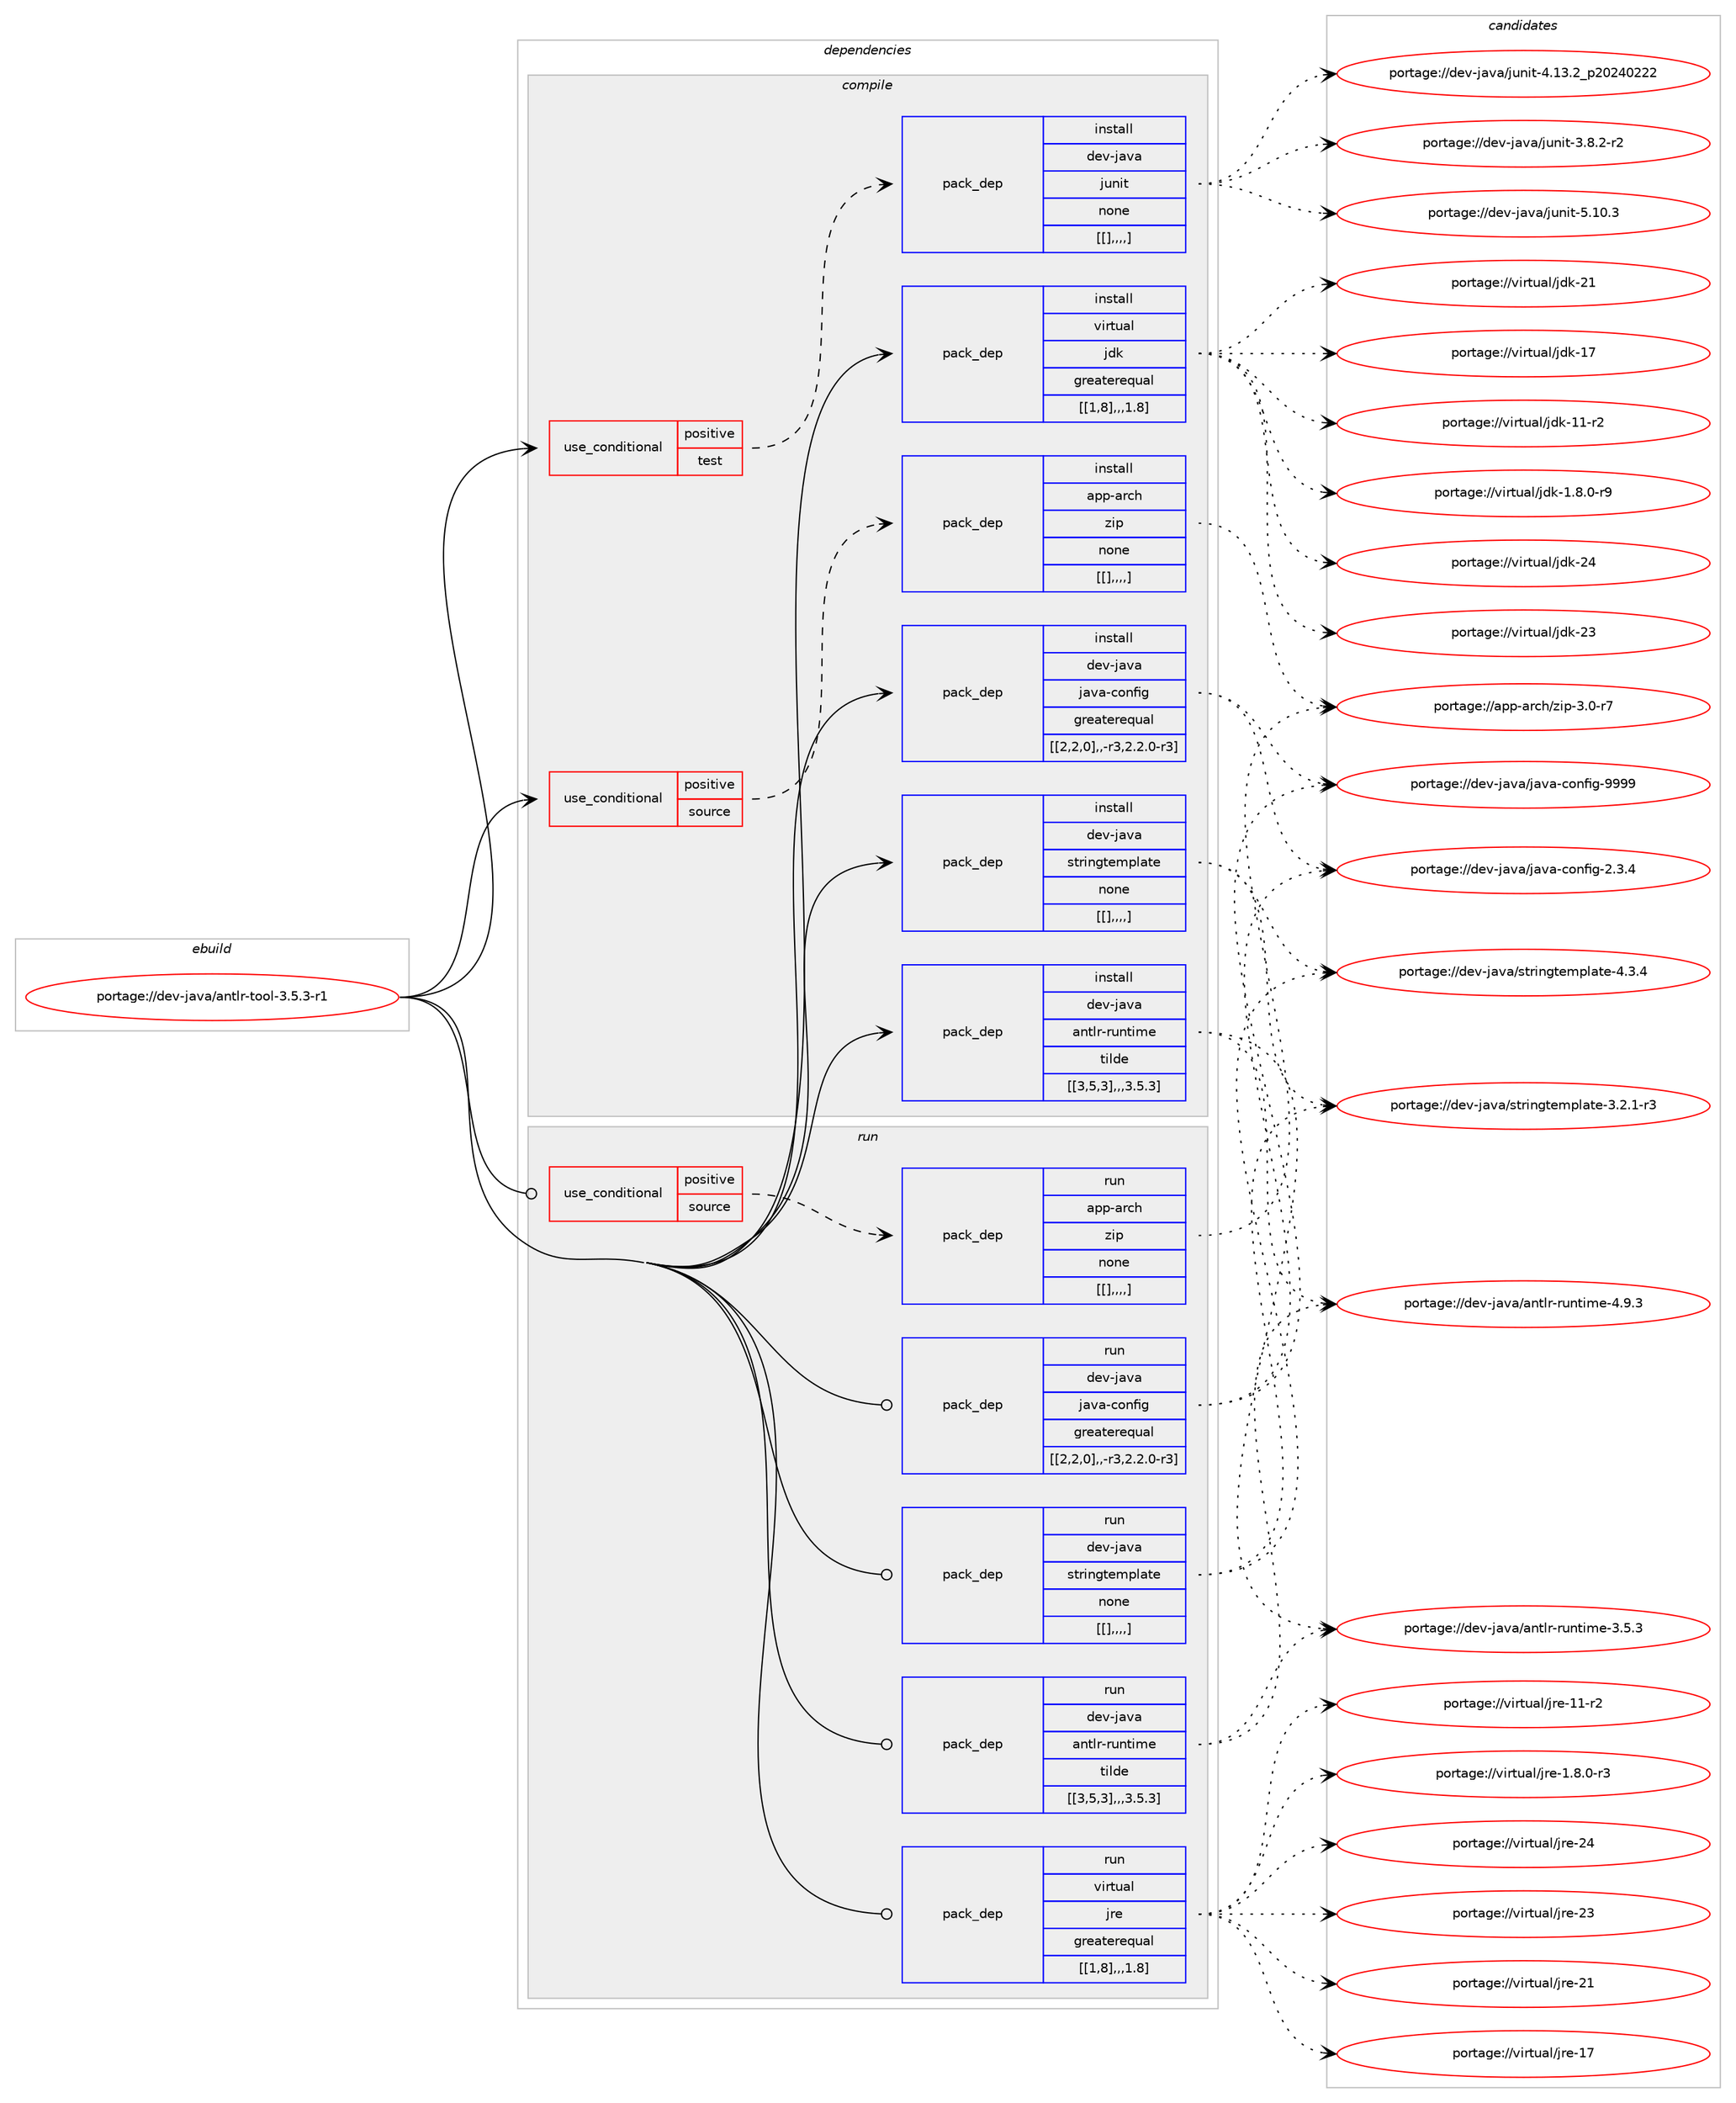 digraph prolog {

# *************
# Graph options
# *************

newrank=true;
concentrate=true;
compound=true;
graph [rankdir=LR,fontname=Helvetica,fontsize=10,ranksep=1.5];#, ranksep=2.5, nodesep=0.2];
edge  [arrowhead=vee];
node  [fontname=Helvetica,fontsize=10];

# **********
# The ebuild
# **********

subgraph cluster_leftcol {
color=gray;
label=<<i>ebuild</i>>;
id [label="portage://dev-java/antlr-tool-3.5.3-r1", color=red, width=4, href="../dev-java/antlr-tool-3.5.3-r1.svg"];
}

# ****************
# The dependencies
# ****************

subgraph cluster_midcol {
color=gray;
label=<<i>dependencies</i>>;
subgraph cluster_compile {
fillcolor="#eeeeee";
style=filled;
label=<<i>compile</i>>;
subgraph cond23249 {
dependency95962 [label=<<TABLE BORDER="0" CELLBORDER="1" CELLSPACING="0" CELLPADDING="4"><TR><TD ROWSPAN="3" CELLPADDING="10">use_conditional</TD></TR><TR><TD>positive</TD></TR><TR><TD>source</TD></TR></TABLE>>, shape=none, color=red];
subgraph pack71633 {
dependency96021 [label=<<TABLE BORDER="0" CELLBORDER="1" CELLSPACING="0" CELLPADDING="4" WIDTH="220"><TR><TD ROWSPAN="6" CELLPADDING="30">pack_dep</TD></TR><TR><TD WIDTH="110">install</TD></TR><TR><TD>app-arch</TD></TR><TR><TD>zip</TD></TR><TR><TD>none</TD></TR><TR><TD>[[],,,,]</TD></TR></TABLE>>, shape=none, color=blue];
}
dependency95962:e -> dependency96021:w [weight=20,style="dashed",arrowhead="vee"];
}
id:e -> dependency95962:w [weight=20,style="solid",arrowhead="vee"];
subgraph cond23258 {
dependency96047 [label=<<TABLE BORDER="0" CELLBORDER="1" CELLSPACING="0" CELLPADDING="4"><TR><TD ROWSPAN="3" CELLPADDING="10">use_conditional</TD></TR><TR><TD>positive</TD></TR><TR><TD>test</TD></TR></TABLE>>, shape=none, color=red];
subgraph pack71705 {
dependency96088 [label=<<TABLE BORDER="0" CELLBORDER="1" CELLSPACING="0" CELLPADDING="4" WIDTH="220"><TR><TD ROWSPAN="6" CELLPADDING="30">pack_dep</TD></TR><TR><TD WIDTH="110">install</TD></TR><TR><TD>dev-java</TD></TR><TR><TD>junit</TD></TR><TR><TD>none</TD></TR><TR><TD>[[],,,,]</TD></TR></TABLE>>, shape=none, color=blue];
}
dependency96047:e -> dependency96088:w [weight=20,style="dashed",arrowhead="vee"];
}
id:e -> dependency96047:w [weight=20,style="solid",arrowhead="vee"];
subgraph pack71768 {
dependency96156 [label=<<TABLE BORDER="0" CELLBORDER="1" CELLSPACING="0" CELLPADDING="4" WIDTH="220"><TR><TD ROWSPAN="6" CELLPADDING="30">pack_dep</TD></TR><TR><TD WIDTH="110">install</TD></TR><TR><TD>dev-java</TD></TR><TR><TD>antlr-runtime</TD></TR><TR><TD>tilde</TD></TR><TR><TD>[[3,5,3],,,3.5.3]</TD></TR></TABLE>>, shape=none, color=blue];
}
id:e -> dependency96156:w [weight=20,style="solid",arrowhead="vee"];
subgraph pack71773 {
dependency96181 [label=<<TABLE BORDER="0" CELLBORDER="1" CELLSPACING="0" CELLPADDING="4" WIDTH="220"><TR><TD ROWSPAN="6" CELLPADDING="30">pack_dep</TD></TR><TR><TD WIDTH="110">install</TD></TR><TR><TD>dev-java</TD></TR><TR><TD>java-config</TD></TR><TR><TD>greaterequal</TD></TR><TR><TD>[[2,2,0],,-r3,2.2.0-r3]</TD></TR></TABLE>>, shape=none, color=blue];
}
id:e -> dependency96181:w [weight=20,style="solid",arrowhead="vee"];
subgraph pack71855 {
dependency96253 [label=<<TABLE BORDER="0" CELLBORDER="1" CELLSPACING="0" CELLPADDING="4" WIDTH="220"><TR><TD ROWSPAN="6" CELLPADDING="30">pack_dep</TD></TR><TR><TD WIDTH="110">install</TD></TR><TR><TD>dev-java</TD></TR><TR><TD>stringtemplate</TD></TR><TR><TD>none</TD></TR><TR><TD>[[],,,,]</TD></TR></TABLE>>, shape=none, color=blue];
}
id:e -> dependency96253:w [weight=20,style="solid",arrowhead="vee"];
subgraph pack71873 {
dependency96292 [label=<<TABLE BORDER="0" CELLBORDER="1" CELLSPACING="0" CELLPADDING="4" WIDTH="220"><TR><TD ROWSPAN="6" CELLPADDING="30">pack_dep</TD></TR><TR><TD WIDTH="110">install</TD></TR><TR><TD>virtual</TD></TR><TR><TD>jdk</TD></TR><TR><TD>greaterequal</TD></TR><TR><TD>[[1,8],,,1.8]</TD></TR></TABLE>>, shape=none, color=blue];
}
id:e -> dependency96292:w [weight=20,style="solid",arrowhead="vee"];
}
subgraph cluster_compileandrun {
fillcolor="#eeeeee";
style=filled;
label=<<i>compile and run</i>>;
}
subgraph cluster_run {
fillcolor="#eeeeee";
style=filled;
label=<<i>run</i>>;
subgraph cond23290 {
dependency96375 [label=<<TABLE BORDER="0" CELLBORDER="1" CELLSPACING="0" CELLPADDING="4"><TR><TD ROWSPAN="3" CELLPADDING="10">use_conditional</TD></TR><TR><TD>positive</TD></TR><TR><TD>source</TD></TR></TABLE>>, shape=none, color=red];
subgraph pack71983 {
dependency96404 [label=<<TABLE BORDER="0" CELLBORDER="1" CELLSPACING="0" CELLPADDING="4" WIDTH="220"><TR><TD ROWSPAN="6" CELLPADDING="30">pack_dep</TD></TR><TR><TD WIDTH="110">run</TD></TR><TR><TD>app-arch</TD></TR><TR><TD>zip</TD></TR><TR><TD>none</TD></TR><TR><TD>[[],,,,]</TD></TR></TABLE>>, shape=none, color=blue];
}
dependency96375:e -> dependency96404:w [weight=20,style="dashed",arrowhead="vee"];
}
id:e -> dependency96375:w [weight=20,style="solid",arrowhead="odot"];
subgraph pack71985 {
dependency96453 [label=<<TABLE BORDER="0" CELLBORDER="1" CELLSPACING="0" CELLPADDING="4" WIDTH="220"><TR><TD ROWSPAN="6" CELLPADDING="30">pack_dep</TD></TR><TR><TD WIDTH="110">run</TD></TR><TR><TD>dev-java</TD></TR><TR><TD>antlr-runtime</TD></TR><TR><TD>tilde</TD></TR><TR><TD>[[3,5,3],,,3.5.3]</TD></TR></TABLE>>, shape=none, color=blue];
}
id:e -> dependency96453:w [weight=20,style="solid",arrowhead="odot"];
subgraph pack72028 {
dependency96456 [label=<<TABLE BORDER="0" CELLBORDER="1" CELLSPACING="0" CELLPADDING="4" WIDTH="220"><TR><TD ROWSPAN="6" CELLPADDING="30">pack_dep</TD></TR><TR><TD WIDTH="110">run</TD></TR><TR><TD>dev-java</TD></TR><TR><TD>java-config</TD></TR><TR><TD>greaterequal</TD></TR><TR><TD>[[2,2,0],,-r3,2.2.0-r3]</TD></TR></TABLE>>, shape=none, color=blue];
}
id:e -> dependency96456:w [weight=20,style="solid",arrowhead="odot"];
subgraph pack72032 {
dependency96470 [label=<<TABLE BORDER="0" CELLBORDER="1" CELLSPACING="0" CELLPADDING="4" WIDTH="220"><TR><TD ROWSPAN="6" CELLPADDING="30">pack_dep</TD></TR><TR><TD WIDTH="110">run</TD></TR><TR><TD>dev-java</TD></TR><TR><TD>stringtemplate</TD></TR><TR><TD>none</TD></TR><TR><TD>[[],,,,]</TD></TR></TABLE>>, shape=none, color=blue];
}
id:e -> dependency96470:w [weight=20,style="solid",arrowhead="odot"];
subgraph pack72080 {
dependency96519 [label=<<TABLE BORDER="0" CELLBORDER="1" CELLSPACING="0" CELLPADDING="4" WIDTH="220"><TR><TD ROWSPAN="6" CELLPADDING="30">pack_dep</TD></TR><TR><TD WIDTH="110">run</TD></TR><TR><TD>virtual</TD></TR><TR><TD>jre</TD></TR><TR><TD>greaterequal</TD></TR><TR><TD>[[1,8],,,1.8]</TD></TR></TABLE>>, shape=none, color=blue];
}
id:e -> dependency96519:w [weight=20,style="solid",arrowhead="odot"];
}
}

# **************
# The candidates
# **************

subgraph cluster_choices {
rank=same;
color=gray;
label=<<i>candidates</i>>;

subgraph choice70728 {
color=black;
nodesep=1;
choice9711211245971149910447122105112455146484511455 [label="portage://app-arch/zip-3.0-r7", color=red, width=4,href="../app-arch/zip-3.0-r7.svg"];
dependency96021:e -> choice9711211245971149910447122105112455146484511455:w [style=dotted,weight="100"];
}
subgraph choice70731 {
color=black;
nodesep=1;
choice1001011184510697118974710611711010511645534649484651 [label="portage://dev-java/junit-5.10.3", color=red, width=4,href="../dev-java/junit-5.10.3.svg"];
choice1001011184510697118974710611711010511645524649514650951125048505248505050 [label="portage://dev-java/junit-4.13.2_p20240222", color=red, width=4,href="../dev-java/junit-4.13.2_p20240222.svg"];
choice100101118451069711897471061171101051164551465646504511450 [label="portage://dev-java/junit-3.8.2-r2", color=red, width=4,href="../dev-java/junit-3.8.2-r2.svg"];
dependency96088:e -> choice1001011184510697118974710611711010511645534649484651:w [style=dotted,weight="100"];
dependency96088:e -> choice1001011184510697118974710611711010511645524649514650951125048505248505050:w [style=dotted,weight="100"];
dependency96088:e -> choice100101118451069711897471061171101051164551465646504511450:w [style=dotted,weight="100"];
}
subgraph choice70751 {
color=black;
nodesep=1;
choice100101118451069711897479711011610811445114117110116105109101455246574651 [label="portage://dev-java/antlr-runtime-4.9.3", color=red, width=4,href="../dev-java/antlr-runtime-4.9.3.svg"];
choice100101118451069711897479711011610811445114117110116105109101455146534651 [label="portage://dev-java/antlr-runtime-3.5.3", color=red, width=4,href="../dev-java/antlr-runtime-3.5.3.svg"];
dependency96156:e -> choice100101118451069711897479711011610811445114117110116105109101455246574651:w [style=dotted,weight="100"];
dependency96156:e -> choice100101118451069711897479711011610811445114117110116105109101455146534651:w [style=dotted,weight="100"];
}
subgraph choice70756 {
color=black;
nodesep=1;
choice10010111845106971189747106971189745991111101021051034557575757 [label="portage://dev-java/java-config-9999", color=red, width=4,href="../dev-java/java-config-9999.svg"];
choice1001011184510697118974710697118974599111110102105103455046514652 [label="portage://dev-java/java-config-2.3.4", color=red, width=4,href="../dev-java/java-config-2.3.4.svg"];
dependency96181:e -> choice10010111845106971189747106971189745991111101021051034557575757:w [style=dotted,weight="100"];
dependency96181:e -> choice1001011184510697118974710697118974599111110102105103455046514652:w [style=dotted,weight="100"];
}
subgraph choice70759 {
color=black;
nodesep=1;
choice1001011184510697118974711511611410511010311610110911210897116101455246514652 [label="portage://dev-java/stringtemplate-4.3.4", color=red, width=4,href="../dev-java/stringtemplate-4.3.4.svg"];
choice10010111845106971189747115116114105110103116101109112108971161014551465046494511451 [label="portage://dev-java/stringtemplate-3.2.1-r3", color=red, width=4,href="../dev-java/stringtemplate-3.2.1-r3.svg"];
dependency96253:e -> choice1001011184510697118974711511611410511010311610110911210897116101455246514652:w [style=dotted,weight="100"];
dependency96253:e -> choice10010111845106971189747115116114105110103116101109112108971161014551465046494511451:w [style=dotted,weight="100"];
}
subgraph choice70771 {
color=black;
nodesep=1;
choice1181051141161179710847106100107455052 [label="portage://virtual/jdk-24", color=red, width=4,href="../virtual/jdk-24.svg"];
choice1181051141161179710847106100107455051 [label="portage://virtual/jdk-23", color=red, width=4,href="../virtual/jdk-23.svg"];
choice1181051141161179710847106100107455049 [label="portage://virtual/jdk-21", color=red, width=4,href="../virtual/jdk-21.svg"];
choice1181051141161179710847106100107454955 [label="portage://virtual/jdk-17", color=red, width=4,href="../virtual/jdk-17.svg"];
choice11810511411611797108471061001074549494511450 [label="portage://virtual/jdk-11-r2", color=red, width=4,href="../virtual/jdk-11-r2.svg"];
choice11810511411611797108471061001074549465646484511457 [label="portage://virtual/jdk-1.8.0-r9", color=red, width=4,href="../virtual/jdk-1.8.0-r9.svg"];
dependency96292:e -> choice1181051141161179710847106100107455052:w [style=dotted,weight="100"];
dependency96292:e -> choice1181051141161179710847106100107455051:w [style=dotted,weight="100"];
dependency96292:e -> choice1181051141161179710847106100107455049:w [style=dotted,weight="100"];
dependency96292:e -> choice1181051141161179710847106100107454955:w [style=dotted,weight="100"];
dependency96292:e -> choice11810511411611797108471061001074549494511450:w [style=dotted,weight="100"];
dependency96292:e -> choice11810511411611797108471061001074549465646484511457:w [style=dotted,weight="100"];
}
subgraph choice70775 {
color=black;
nodesep=1;
choice9711211245971149910447122105112455146484511455 [label="portage://app-arch/zip-3.0-r7", color=red, width=4,href="../app-arch/zip-3.0-r7.svg"];
dependency96404:e -> choice9711211245971149910447122105112455146484511455:w [style=dotted,weight="100"];
}
subgraph choice70776 {
color=black;
nodesep=1;
choice100101118451069711897479711011610811445114117110116105109101455246574651 [label="portage://dev-java/antlr-runtime-4.9.3", color=red, width=4,href="../dev-java/antlr-runtime-4.9.3.svg"];
choice100101118451069711897479711011610811445114117110116105109101455146534651 [label="portage://dev-java/antlr-runtime-3.5.3", color=red, width=4,href="../dev-java/antlr-runtime-3.5.3.svg"];
dependency96453:e -> choice100101118451069711897479711011610811445114117110116105109101455246574651:w [style=dotted,weight="100"];
dependency96453:e -> choice100101118451069711897479711011610811445114117110116105109101455146534651:w [style=dotted,weight="100"];
}
subgraph choice70801 {
color=black;
nodesep=1;
choice10010111845106971189747106971189745991111101021051034557575757 [label="portage://dev-java/java-config-9999", color=red, width=4,href="../dev-java/java-config-9999.svg"];
choice1001011184510697118974710697118974599111110102105103455046514652 [label="portage://dev-java/java-config-2.3.4", color=red, width=4,href="../dev-java/java-config-2.3.4.svg"];
dependency96456:e -> choice10010111845106971189747106971189745991111101021051034557575757:w [style=dotted,weight="100"];
dependency96456:e -> choice1001011184510697118974710697118974599111110102105103455046514652:w [style=dotted,weight="100"];
}
subgraph choice70804 {
color=black;
nodesep=1;
choice1001011184510697118974711511611410511010311610110911210897116101455246514652 [label="portage://dev-java/stringtemplate-4.3.4", color=red, width=4,href="../dev-java/stringtemplate-4.3.4.svg"];
choice10010111845106971189747115116114105110103116101109112108971161014551465046494511451 [label="portage://dev-java/stringtemplate-3.2.1-r3", color=red, width=4,href="../dev-java/stringtemplate-3.2.1-r3.svg"];
dependency96470:e -> choice1001011184510697118974711511611410511010311610110911210897116101455246514652:w [style=dotted,weight="100"];
dependency96470:e -> choice10010111845106971189747115116114105110103116101109112108971161014551465046494511451:w [style=dotted,weight="100"];
}
subgraph choice70814 {
color=black;
nodesep=1;
choice1181051141161179710847106114101455052 [label="portage://virtual/jre-24", color=red, width=4,href="../virtual/jre-24.svg"];
choice1181051141161179710847106114101455051 [label="portage://virtual/jre-23", color=red, width=4,href="../virtual/jre-23.svg"];
choice1181051141161179710847106114101455049 [label="portage://virtual/jre-21", color=red, width=4,href="../virtual/jre-21.svg"];
choice1181051141161179710847106114101454955 [label="portage://virtual/jre-17", color=red, width=4,href="../virtual/jre-17.svg"];
choice11810511411611797108471061141014549494511450 [label="portage://virtual/jre-11-r2", color=red, width=4,href="../virtual/jre-11-r2.svg"];
choice11810511411611797108471061141014549465646484511451 [label="portage://virtual/jre-1.8.0-r3", color=red, width=4,href="../virtual/jre-1.8.0-r3.svg"];
dependency96519:e -> choice1181051141161179710847106114101455052:w [style=dotted,weight="100"];
dependency96519:e -> choice1181051141161179710847106114101455051:w [style=dotted,weight="100"];
dependency96519:e -> choice1181051141161179710847106114101455049:w [style=dotted,weight="100"];
dependency96519:e -> choice1181051141161179710847106114101454955:w [style=dotted,weight="100"];
dependency96519:e -> choice11810511411611797108471061141014549494511450:w [style=dotted,weight="100"];
dependency96519:e -> choice11810511411611797108471061141014549465646484511451:w [style=dotted,weight="100"];
}
}

}
